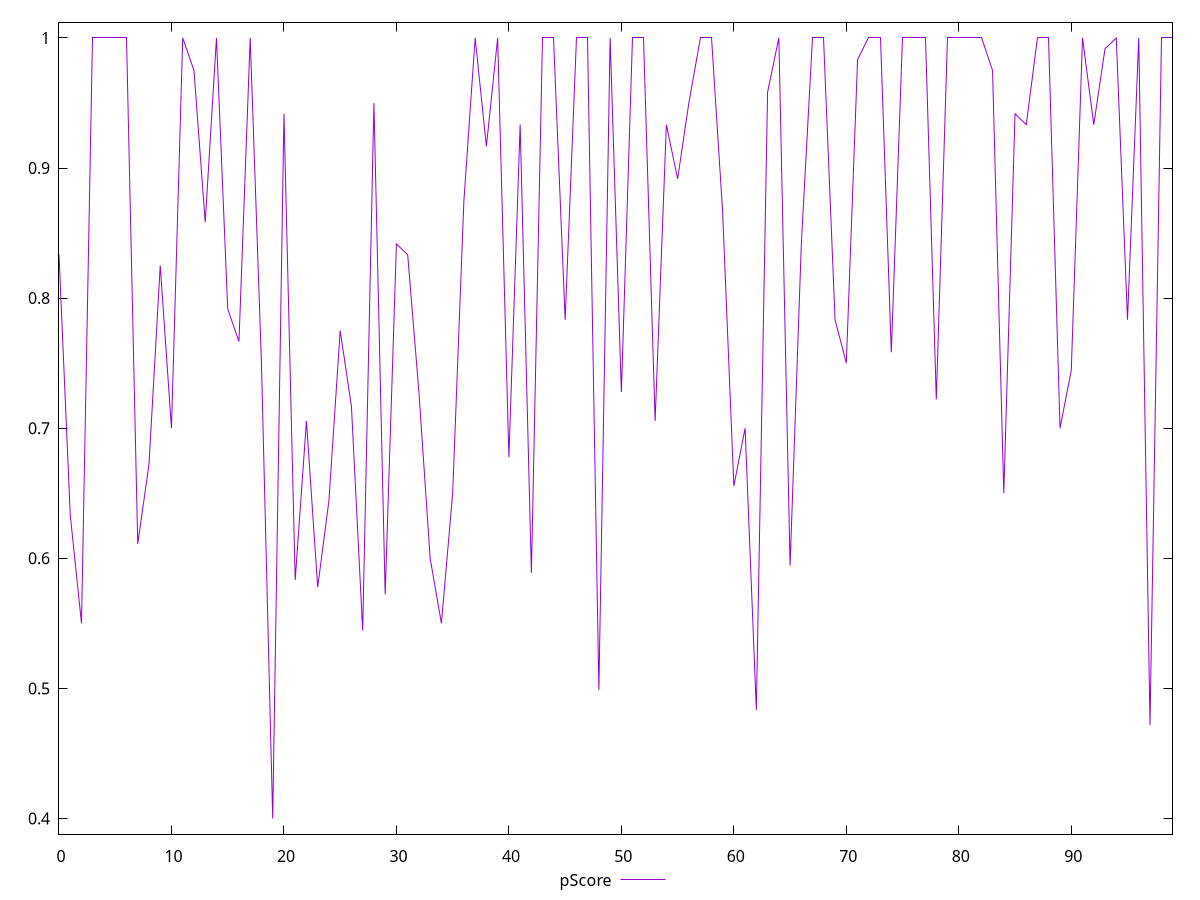 reset

$pScore <<EOF
0 0.8333333333333333
1 0.6333333333333333
2 0.55
3 1
4 1
5 1
6 1
7 0.6111111111111112
8 0.6722222222222223
9 0.825
10 0.7
11 1
12 0.975
13 0.8583333333333334
14 1
15 0.7916666666666666
16 0.7666666666666666
17 1
18 0.75
19 0.4
20 0.9416666666666667
21 0.5833333333333334
22 0.7055555555555556
23 0.5777777777777777
24 0.6444444444444445
25 0.775
26 0.7166666666666667
27 0.5444444444444445
28 0.95
29 0.5722222222222222
30 0.8416666666666667
31 0.8333333333333333
32 0.7277777777777777
33 0.6
34 0.55
35 0.65
36 0.875
37 1
38 0.9166666666666666
39 1
40 0.6777777777777778
41 0.9333333333333333
42 0.5888888888888889
43 1
44 1
45 0.7833333333333333
46 1
47 1
48 0.4988235294117647
49 1
50 0.7277777777777777
51 1
52 1
53 0.7055555555555556
54 0.9333333333333333
55 0.8916666666666666
56 0.95
57 1
58 1
59 0.8666666666666667
60 0.6555555555555556
61 0.7
62 0.4835294117647059
63 0.9583333333333334
64 1
65 0.5944444444444444
66 0.8416666666666667
67 1
68 1
69 0.7833333333333333
70 0.75
71 0.9833333333333333
72 1
73 1
74 0.7583333333333333
75 1
76 1
77 1
78 0.7222222222222222
79 1
80 1
81 1
82 1
83 0.975
84 0.65
85 0.9416666666666667
86 0.9333333333333333
87 1
88 1
89 0.7
90 0.7444444444444445
91 1
92 0.9333333333333333
93 0.9916666666666667
94 1
95 0.7833333333333333
96 1
97 0.4717647058823529
98 1
99 1
EOF

set key outside below
set xrange [0:99]
set yrange [0.388:1.012]
set trange [0.388:1.012]
set terminal svg size 640, 500 enhanced background rgb 'white'
set output "report_00015_2021-02-09T16-11-33.973Z/uses-http2/samples/pages/pScore/values.svg"

plot $pScore title "pScore" with line

reset

